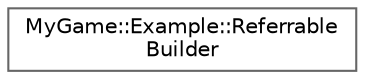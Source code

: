 digraph "Graphical Class Hierarchy"
{
 // LATEX_PDF_SIZE
  bgcolor="transparent";
  edge [fontname=Helvetica,fontsize=10,labelfontname=Helvetica,labelfontsize=10];
  node [fontname=Helvetica,fontsize=10,shape=box,height=0.2,width=0.4];
  rankdir="LR";
  Node0 [id="Node000000",label="MyGame::Example::Referrable\lBuilder",height=0.2,width=0.4,color="grey40", fillcolor="white", style="filled",URL="$structMyGame_1_1Example_1_1ReferrableBuilder.html",tooltip=" "];
}
